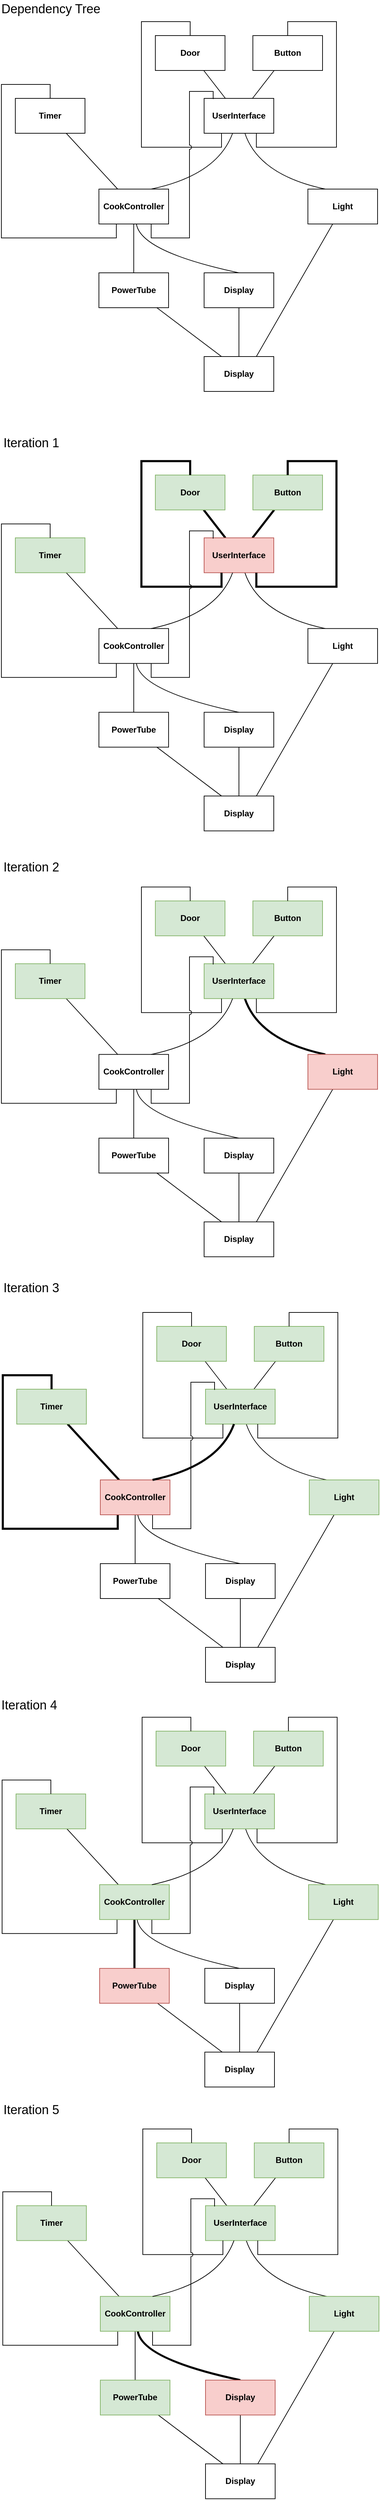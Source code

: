 <mxfile version="10.6.7" type="device"><diagram id="PBjKqC4ejyxri0Uf6sBy" name="Page-1"><mxGraphModel dx="1010" dy="582" grid="1" gridSize="10" guides="1" tooltips="1" connect="1" arrows="1" fold="1" page="1" pageScale="1" pageWidth="827" pageHeight="1169" math="0" shadow="0"><root><mxCell id="0"/><mxCell id="1" parent="0"/><mxCell id="kdcUVnOz6ysskql84s2p-4" style="rounded=0;orthogonalLoop=1;jettySize=auto;html=1;endArrow=none;endFill=0;" edge="1" parent="1" source="kdcUVnOz6ysskql84s2p-1" target="kdcUVnOz6ysskql84s2p-3"><mxGeometry relative="1" as="geometry"/></mxCell><mxCell id="kdcUVnOz6ysskql84s2p-1" value="Door" style="rounded=0;whiteSpace=wrap;html=1;fontStyle=1" vertex="1" parent="1"><mxGeometry x="301" y="80" width="100" height="50" as="geometry"/></mxCell><mxCell id="kdcUVnOz6ysskql84s2p-5" style="rounded=0;orthogonalLoop=1;jettySize=auto;html=1;endArrow=none;endFill=0;" edge="1" parent="1" source="kdcUVnOz6ysskql84s2p-2" target="kdcUVnOz6ysskql84s2p-3"><mxGeometry relative="1" as="geometry"/></mxCell><mxCell id="kdcUVnOz6ysskql84s2p-2" value="&lt;b&gt;Button&lt;/b&gt;" style="rounded=0;whiteSpace=wrap;html=1;" vertex="1" parent="1"><mxGeometry x="441" y="80" width="100" height="50" as="geometry"/></mxCell><mxCell id="kdcUVnOz6ysskql84s2p-17" style="edgeStyle=none;orthogonalLoop=1;jettySize=auto;html=1;endArrow=none;endFill=0;strokeColor=none;curved=1;" edge="1" parent="1" source="kdcUVnOz6ysskql84s2p-3" target="kdcUVnOz6ysskql84s2p-11"><mxGeometry relative="1" as="geometry"><Array as="points"><mxPoint x="444" y="280"/></Array></mxGeometry></mxCell><mxCell id="kdcUVnOz6ysskql84s2p-18" style="edgeStyle=none;curved=1;orthogonalLoop=1;jettySize=auto;html=1;entryX=0.25;entryY=0;entryDx=0;entryDy=0;endArrow=none;endFill=0;" edge="1" parent="1" source="kdcUVnOz6ysskql84s2p-3" target="kdcUVnOz6ysskql84s2p-11"><mxGeometry relative="1" as="geometry"><Array as="points"><mxPoint x="450" y="280"/></Array></mxGeometry></mxCell><mxCell id="kdcUVnOz6ysskql84s2p-3" value="UserInterface" style="rounded=0;whiteSpace=wrap;html=1;fontStyle=1" vertex="1" parent="1"><mxGeometry x="371" y="170" width="100" height="50" as="geometry"/></mxCell><mxCell id="kdcUVnOz6ysskql84s2p-7" value="" style="endArrow=none;html=1;entryX=0.25;entryY=1;entryDx=0;entryDy=0;rounded=0;exitX=0.5;exitY=0;exitDx=0;exitDy=0;" edge="1" parent="1" source="kdcUVnOz6ysskql84s2p-1" target="kdcUVnOz6ysskql84s2p-3"><mxGeometry width="50" height="50" relative="1" as="geometry"><mxPoint x="251" y="160" as="sourcePoint"/><mxPoint x="361" y="230" as="targetPoint"/><Array as="points"><mxPoint x="351" y="60"/><mxPoint x="281" y="60"/><mxPoint x="281" y="240"/><mxPoint x="396" y="240"/></Array></mxGeometry></mxCell><mxCell id="kdcUVnOz6ysskql84s2p-8" value="" style="endArrow=none;html=1;entryX=0.5;entryY=0;entryDx=0;entryDy=0;rounded=0;exitX=0.75;exitY=1;exitDx=0;exitDy=0;" edge="1" parent="1" source="kdcUVnOz6ysskql84s2p-3" target="kdcUVnOz6ysskql84s2p-2"><mxGeometry width="50" height="50" relative="1" as="geometry"><mxPoint x="437" y="225" as="sourcePoint"/><mxPoint x="392" y="85" as="targetPoint"/><Array as="points"><mxPoint x="446" y="240"/><mxPoint x="561" y="240"/><mxPoint x="561" y="60"/><mxPoint x="491" y="60"/></Array></mxGeometry></mxCell><mxCell id="kdcUVnOz6ysskql84s2p-12" style="edgeStyle=none;rounded=0;orthogonalLoop=1;jettySize=auto;html=1;endArrow=none;endFill=0;" edge="1" parent="1" source="kdcUVnOz6ysskql84s2p-9" target="kdcUVnOz6ysskql84s2p-10"><mxGeometry relative="1" as="geometry"/></mxCell><mxCell id="kdcUVnOz6ysskql84s2p-9" value="Timer" style="rounded=0;whiteSpace=wrap;html=1;fontStyle=1" vertex="1" parent="1"><mxGeometry x="100" y="170" width="100" height="50" as="geometry"/></mxCell><mxCell id="kdcUVnOz6ysskql84s2p-14" style="edgeStyle=none;rounded=0;orthogonalLoop=1;jettySize=auto;html=1;endArrow=none;endFill=0;exitX=0.75;exitY=1;exitDx=0;exitDy=0;jumpStyle=arc;" edge="1" parent="1" source="kdcUVnOz6ysskql84s2p-10"><mxGeometry relative="1" as="geometry"><mxPoint x="384" y="171" as="targetPoint"/><mxPoint x="320" y="370" as="sourcePoint"/><Array as="points"><mxPoint x="295" y="370"/><mxPoint x="350" y="370"/><mxPoint x="350" y="160"/><mxPoint x="384" y="160"/></Array></mxGeometry></mxCell><mxCell id="kdcUVnOz6ysskql84s2p-16" style="edgeStyle=none;rounded=0;orthogonalLoop=1;jettySize=auto;html=1;entryX=0.5;entryY=0;entryDx=0;entryDy=0;endArrow=none;endFill=0;exitX=0.25;exitY=1;exitDx=0;exitDy=0;" edge="1" parent="1" source="kdcUVnOz6ysskql84s2p-10" target="kdcUVnOz6ysskql84s2p-9"><mxGeometry relative="1" as="geometry"><Array as="points"><mxPoint x="245" y="370"/><mxPoint x="80" y="370"/><mxPoint x="80" y="150"/><mxPoint x="150" y="150"/></Array></mxGeometry></mxCell><mxCell id="kdcUVnOz6ysskql84s2p-21" style="edgeStyle=none;curved=1;orthogonalLoop=1;jettySize=auto;html=1;entryX=0.5;entryY=0;entryDx=0;entryDy=0;endArrow=none;endFill=0;" edge="1" parent="1" source="kdcUVnOz6ysskql84s2p-10" target="kdcUVnOz6ysskql84s2p-19"><mxGeometry relative="1" as="geometry"/></mxCell><mxCell id="kdcUVnOz6ysskql84s2p-22" style="edgeStyle=none;curved=1;orthogonalLoop=1;jettySize=auto;html=1;entryX=0.5;entryY=0;entryDx=0;entryDy=0;endArrow=none;endFill=0;" edge="1" parent="1" source="kdcUVnOz6ysskql84s2p-10" target="kdcUVnOz6ysskql84s2p-20"><mxGeometry relative="1" as="geometry"><Array as="points"><mxPoint x="280" y="390"/></Array></mxGeometry></mxCell><mxCell id="kdcUVnOz6ysskql84s2p-10" value="CookController" style="rounded=0;whiteSpace=wrap;html=1;fontStyle=1" vertex="1" parent="1"><mxGeometry x="220" y="300" width="100" height="50" as="geometry"/></mxCell><mxCell id="kdcUVnOz6ysskql84s2p-26" style="edgeStyle=none;curved=1;orthogonalLoop=1;jettySize=auto;html=1;entryX=0.75;entryY=0;entryDx=0;entryDy=0;endArrow=none;endFill=0;" edge="1" parent="1" source="kdcUVnOz6ysskql84s2p-11" target="kdcUVnOz6ysskql84s2p-23"><mxGeometry relative="1" as="geometry"/></mxCell><mxCell id="kdcUVnOz6ysskql84s2p-11" value="Light" style="rounded=0;whiteSpace=wrap;html=1;fontStyle=1" vertex="1" parent="1"><mxGeometry x="520" y="300" width="100" height="50" as="geometry"/></mxCell><mxCell id="kdcUVnOz6ysskql84s2p-24" style="edgeStyle=none;curved=1;orthogonalLoop=1;jettySize=auto;html=1;entryX=0.25;entryY=0;entryDx=0;entryDy=0;endArrow=none;endFill=0;" edge="1" parent="1" source="kdcUVnOz6ysskql84s2p-19" target="kdcUVnOz6ysskql84s2p-23"><mxGeometry relative="1" as="geometry"/></mxCell><mxCell id="kdcUVnOz6ysskql84s2p-19" value="PowerTube" style="rounded=0;whiteSpace=wrap;html=1;fontStyle=1" vertex="1" parent="1"><mxGeometry x="220" y="420" width="100" height="50" as="geometry"/></mxCell><mxCell id="kdcUVnOz6ysskql84s2p-25" style="edgeStyle=none;curved=1;orthogonalLoop=1;jettySize=auto;html=1;endArrow=none;endFill=0;" edge="1" parent="1" source="kdcUVnOz6ysskql84s2p-20" target="kdcUVnOz6ysskql84s2p-23"><mxGeometry relative="1" as="geometry"/></mxCell><mxCell id="kdcUVnOz6ysskql84s2p-20" value="Display" style="rounded=0;whiteSpace=wrap;html=1;fontStyle=1" vertex="1" parent="1"><mxGeometry x="371" y="420" width="100" height="50" as="geometry"/></mxCell><mxCell id="kdcUVnOz6ysskql84s2p-23" value="Display" style="rounded=0;whiteSpace=wrap;html=1;fontStyle=1" vertex="1" parent="1"><mxGeometry x="371" y="540" width="100" height="50" as="geometry"/></mxCell><mxCell id="kdcUVnOz6ysskql84s2p-13" style="orthogonalLoop=1;jettySize=auto;html=1;endArrow=none;endFill=0;entryX=0.75;entryY=0;entryDx=0;entryDy=0;jumpStyle=arc;curved=1;jumpStyle=arc;" edge="1" parent="1" source="kdcUVnOz6ysskql84s2p-3" target="kdcUVnOz6ysskql84s2p-10"><mxGeometry relative="1" as="geometry"><Array as="points"><mxPoint x="390" y="280"/></Array></mxGeometry></mxCell><mxCell id="kdcUVnOz6ysskql84s2p-28" style="rounded=0;orthogonalLoop=1;jettySize=auto;html=1;endArrow=none;endFill=0;strokeWidth=3;" edge="1" parent="1" source="kdcUVnOz6ysskql84s2p-29" target="kdcUVnOz6ysskql84s2p-34"><mxGeometry relative="1" as="geometry"/></mxCell><mxCell id="kdcUVnOz6ysskql84s2p-29" value="Door" style="rounded=0;whiteSpace=wrap;html=1;fontStyle=1;fillColor=#d5e8d4;strokeColor=#82b366;" vertex="1" parent="1"><mxGeometry x="301" y="709.824" width="100" height="50" as="geometry"/></mxCell><mxCell id="kdcUVnOz6ysskql84s2p-30" style="rounded=0;orthogonalLoop=1;jettySize=auto;html=1;endArrow=none;endFill=0;strokeWidth=3;" edge="1" parent="1" source="kdcUVnOz6ysskql84s2p-31" target="kdcUVnOz6ysskql84s2p-34"><mxGeometry relative="1" as="geometry"/></mxCell><mxCell id="kdcUVnOz6ysskql84s2p-31" value="&lt;b&gt;Button&lt;/b&gt;" style="rounded=0;whiteSpace=wrap;html=1;fillColor=#d5e8d4;strokeColor=#82b366;" vertex="1" parent="1"><mxGeometry x="441" y="709.824" width="100" height="50" as="geometry"/></mxCell><mxCell id="kdcUVnOz6ysskql84s2p-32" style="edgeStyle=none;orthogonalLoop=1;jettySize=auto;html=1;endArrow=none;endFill=0;strokeColor=none;curved=1;" edge="1" parent="1" source="kdcUVnOz6ysskql84s2p-34" target="kdcUVnOz6ysskql84s2p-45"><mxGeometry relative="1" as="geometry"><Array as="points"><mxPoint x="444" y="909.824"/></Array></mxGeometry></mxCell><mxCell id="kdcUVnOz6ysskql84s2p-33" style="edgeStyle=none;curved=1;orthogonalLoop=1;jettySize=auto;html=1;entryX=0.25;entryY=0;entryDx=0;entryDy=0;endArrow=none;endFill=0;" edge="1" parent="1" source="kdcUVnOz6ysskql84s2p-34" target="kdcUVnOz6ysskql84s2p-45"><mxGeometry relative="1" as="geometry"><Array as="points"><mxPoint x="450" y="909.824"/></Array></mxGeometry></mxCell><mxCell id="kdcUVnOz6ysskql84s2p-34" value="UserInterface" style="rounded=0;whiteSpace=wrap;html=1;fontStyle=1;fillColor=#f8cecc;strokeColor=#b85450;" vertex="1" parent="1"><mxGeometry x="371" y="799.824" width="100" height="50" as="geometry"/></mxCell><mxCell id="kdcUVnOz6ysskql84s2p-35" value="" style="endArrow=none;html=1;entryX=0.25;entryY=1;entryDx=0;entryDy=0;rounded=0;exitX=0.5;exitY=0;exitDx=0;exitDy=0;strokeWidth=3;" edge="1" parent="1" source="kdcUVnOz6ysskql84s2p-29" target="kdcUVnOz6ysskql84s2p-34"><mxGeometry width="50" height="50" relative="1" as="geometry"><mxPoint x="251" y="789.824" as="sourcePoint"/><mxPoint x="361" y="859.824" as="targetPoint"/><Array as="points"><mxPoint x="351" y="689.824"/><mxPoint x="281" y="689.824"/><mxPoint x="281" y="869.824"/><mxPoint x="396" y="869.824"/></Array></mxGeometry></mxCell><mxCell id="kdcUVnOz6ysskql84s2p-36" value="" style="endArrow=none;html=1;entryX=0.5;entryY=0;entryDx=0;entryDy=0;rounded=0;exitX=0.75;exitY=1;exitDx=0;exitDy=0;strokeWidth=3;" edge="1" parent="1" source="kdcUVnOz6ysskql84s2p-34" target="kdcUVnOz6ysskql84s2p-31"><mxGeometry width="50" height="50" relative="1" as="geometry"><mxPoint x="437" y="854.824" as="sourcePoint"/><mxPoint x="392" y="714.824" as="targetPoint"/><Array as="points"><mxPoint x="446" y="869.824"/><mxPoint x="561" y="869.824"/><mxPoint x="561" y="689.824"/><mxPoint x="491" y="689.824"/></Array></mxGeometry></mxCell><mxCell id="kdcUVnOz6ysskql84s2p-37" style="edgeStyle=none;rounded=0;orthogonalLoop=1;jettySize=auto;html=1;endArrow=none;endFill=0;strokeWidth=1;" edge="1" parent="1" source="kdcUVnOz6ysskql84s2p-38" target="kdcUVnOz6ysskql84s2p-43"><mxGeometry relative="1" as="geometry"/></mxCell><mxCell id="kdcUVnOz6ysskql84s2p-38" value="Timer" style="rounded=0;whiteSpace=wrap;html=1;fontStyle=1;fillColor=#d5e8d4;strokeColor=#82b366;" vertex="1" parent="1"><mxGeometry x="100" y="799.824" width="100" height="50" as="geometry"/></mxCell><mxCell id="kdcUVnOz6ysskql84s2p-39" style="edgeStyle=none;rounded=0;orthogonalLoop=1;jettySize=auto;html=1;endArrow=none;endFill=0;exitX=0.75;exitY=1;exitDx=0;exitDy=0;jumpStyle=arc;" edge="1" parent="1" source="kdcUVnOz6ysskql84s2p-43"><mxGeometry relative="1" as="geometry"><mxPoint x="384" y="800.824" as="targetPoint"/><mxPoint x="320" y="999.824" as="sourcePoint"/><Array as="points"><mxPoint x="295" y="999.824"/><mxPoint x="350" y="999.824"/><mxPoint x="350" y="789.824"/><mxPoint x="384" y="789.824"/></Array></mxGeometry></mxCell><mxCell id="kdcUVnOz6ysskql84s2p-40" style="edgeStyle=none;rounded=0;orthogonalLoop=1;jettySize=auto;html=1;entryX=0.5;entryY=0;entryDx=0;entryDy=0;endArrow=none;endFill=0;exitX=0.25;exitY=1;exitDx=0;exitDy=0;strokeWidth=1;" edge="1" parent="1" source="kdcUVnOz6ysskql84s2p-43" target="kdcUVnOz6ysskql84s2p-38"><mxGeometry relative="1" as="geometry"><Array as="points"><mxPoint x="245" y="999.824"/><mxPoint x="80" y="999.824"/><mxPoint x="80" y="779.824"/><mxPoint x="150" y="779.824"/></Array></mxGeometry></mxCell><mxCell id="kdcUVnOz6ysskql84s2p-41" style="edgeStyle=none;curved=1;orthogonalLoop=1;jettySize=auto;html=1;entryX=0.5;entryY=0;entryDx=0;entryDy=0;endArrow=none;endFill=0;" edge="1" parent="1" source="kdcUVnOz6ysskql84s2p-43" target="kdcUVnOz6ysskql84s2p-47"><mxGeometry relative="1" as="geometry"/></mxCell><mxCell id="kdcUVnOz6ysskql84s2p-42" style="edgeStyle=none;curved=1;orthogonalLoop=1;jettySize=auto;html=1;entryX=0.5;entryY=0;entryDx=0;entryDy=0;endArrow=none;endFill=0;" edge="1" parent="1" source="kdcUVnOz6ysskql84s2p-43" target="kdcUVnOz6ysskql84s2p-49"><mxGeometry relative="1" as="geometry"><Array as="points"><mxPoint x="280" y="1019.824"/></Array></mxGeometry></mxCell><mxCell id="kdcUVnOz6ysskql84s2p-43" value="CookController" style="rounded=0;whiteSpace=wrap;html=1;fontStyle=1" vertex="1" parent="1"><mxGeometry x="220" y="929.824" width="100" height="50" as="geometry"/></mxCell><mxCell id="kdcUVnOz6ysskql84s2p-44" style="edgeStyle=none;curved=1;orthogonalLoop=1;jettySize=auto;html=1;entryX=0.75;entryY=0;entryDx=0;entryDy=0;endArrow=none;endFill=0;" edge="1" parent="1" source="kdcUVnOz6ysskql84s2p-45" target="kdcUVnOz6ysskql84s2p-50"><mxGeometry relative="1" as="geometry"/></mxCell><mxCell id="kdcUVnOz6ysskql84s2p-45" value="Light" style="rounded=0;whiteSpace=wrap;html=1;fontStyle=1" vertex="1" parent="1"><mxGeometry x="520" y="929.824" width="100" height="50" as="geometry"/></mxCell><mxCell id="kdcUVnOz6ysskql84s2p-46" style="edgeStyle=none;curved=1;orthogonalLoop=1;jettySize=auto;html=1;entryX=0.25;entryY=0;entryDx=0;entryDy=0;endArrow=none;endFill=0;" edge="1" parent="1" source="kdcUVnOz6ysskql84s2p-47" target="kdcUVnOz6ysskql84s2p-50"><mxGeometry relative="1" as="geometry"/></mxCell><mxCell id="kdcUVnOz6ysskql84s2p-47" value="PowerTube" style="rounded=0;whiteSpace=wrap;html=1;fontStyle=1" vertex="1" parent="1"><mxGeometry x="220" y="1049.824" width="100" height="50" as="geometry"/></mxCell><mxCell id="kdcUVnOz6ysskql84s2p-48" style="edgeStyle=none;curved=1;orthogonalLoop=1;jettySize=auto;html=1;endArrow=none;endFill=0;" edge="1" parent="1" source="kdcUVnOz6ysskql84s2p-49" target="kdcUVnOz6ysskql84s2p-50"><mxGeometry relative="1" as="geometry"/></mxCell><mxCell id="kdcUVnOz6ysskql84s2p-49" value="Display" style="rounded=0;whiteSpace=wrap;html=1;fontStyle=1" vertex="1" parent="1"><mxGeometry x="371" y="1049.824" width="100" height="50" as="geometry"/></mxCell><mxCell id="kdcUVnOz6ysskql84s2p-50" value="Display" style="rounded=0;whiteSpace=wrap;html=1;fontStyle=1" vertex="1" parent="1"><mxGeometry x="371" y="1169.824" width="100" height="50" as="geometry"/></mxCell><mxCell id="kdcUVnOz6ysskql84s2p-51" style="orthogonalLoop=1;jettySize=auto;html=1;endArrow=none;endFill=0;entryX=0.75;entryY=0;entryDx=0;entryDy=0;jumpStyle=arc;curved=1;jumpStyle=arc;" edge="1" parent="1" source="kdcUVnOz6ysskql84s2p-34" target="kdcUVnOz6ysskql84s2p-43"><mxGeometry relative="1" as="geometry"><Array as="points"><mxPoint x="390" y="909.824"/></Array></mxGeometry></mxCell><mxCell id="kdcUVnOz6ysskql84s2p-52" style="rounded=0;orthogonalLoop=1;jettySize=auto;html=1;endArrow=none;endFill=0;" edge="1" parent="1" source="kdcUVnOz6ysskql84s2p-53" target="kdcUVnOz6ysskql84s2p-58"><mxGeometry relative="1" as="geometry"/></mxCell><mxCell id="kdcUVnOz6ysskql84s2p-53" value="Door" style="rounded=0;whiteSpace=wrap;html=1;fontStyle=1;fillColor=#d5e8d4;strokeColor=#82b366;" vertex="1" parent="1"><mxGeometry x="301" y="1320.2" width="100" height="50" as="geometry"/></mxCell><mxCell id="kdcUVnOz6ysskql84s2p-54" style="rounded=0;orthogonalLoop=1;jettySize=auto;html=1;endArrow=none;endFill=0;" edge="1" parent="1" source="kdcUVnOz6ysskql84s2p-55" target="kdcUVnOz6ysskql84s2p-58"><mxGeometry relative="1" as="geometry"/></mxCell><mxCell id="kdcUVnOz6ysskql84s2p-55" value="&lt;b&gt;Button&lt;/b&gt;" style="rounded=0;whiteSpace=wrap;html=1;fillColor=#d5e8d4;strokeColor=#82b366;" vertex="1" parent="1"><mxGeometry x="441" y="1320.2" width="100" height="50" as="geometry"/></mxCell><mxCell id="kdcUVnOz6ysskql84s2p-56" style="edgeStyle=none;orthogonalLoop=1;jettySize=auto;html=1;endArrow=none;endFill=0;strokeColor=none;curved=1;" edge="1" parent="1" source="kdcUVnOz6ysskql84s2p-58" target="kdcUVnOz6ysskql84s2p-69"><mxGeometry relative="1" as="geometry"><Array as="points"><mxPoint x="444" y="1520.2"/></Array></mxGeometry></mxCell><mxCell id="kdcUVnOz6ysskql84s2p-57" style="edgeStyle=none;curved=1;orthogonalLoop=1;jettySize=auto;html=1;entryX=0.25;entryY=0;entryDx=0;entryDy=0;endArrow=none;endFill=0;strokeWidth=3;" edge="1" parent="1" source="kdcUVnOz6ysskql84s2p-58" target="kdcUVnOz6ysskql84s2p-69"><mxGeometry relative="1" as="geometry"><Array as="points"><mxPoint x="450" y="1520.2"/></Array></mxGeometry></mxCell><mxCell id="kdcUVnOz6ysskql84s2p-58" value="UserInterface" style="rounded=0;whiteSpace=wrap;html=1;fontStyle=1;fillColor=#d5e8d4;strokeColor=#82b366;" vertex="1" parent="1"><mxGeometry x="371" y="1410.2" width="100" height="50" as="geometry"/></mxCell><mxCell id="kdcUVnOz6ysskql84s2p-59" value="" style="endArrow=none;html=1;entryX=0.25;entryY=1;entryDx=0;entryDy=0;rounded=0;exitX=0.5;exitY=0;exitDx=0;exitDy=0;" edge="1" parent="1" source="kdcUVnOz6ysskql84s2p-53" target="kdcUVnOz6ysskql84s2p-58"><mxGeometry width="50" height="50" relative="1" as="geometry"><mxPoint x="251" y="1400.2" as="sourcePoint"/><mxPoint x="361" y="1470.2" as="targetPoint"/><Array as="points"><mxPoint x="351" y="1300.2"/><mxPoint x="281" y="1300.2"/><mxPoint x="281" y="1480.2"/><mxPoint x="396" y="1480.2"/></Array></mxGeometry></mxCell><mxCell id="kdcUVnOz6ysskql84s2p-60" value="" style="endArrow=none;html=1;entryX=0.5;entryY=0;entryDx=0;entryDy=0;rounded=0;exitX=0.75;exitY=1;exitDx=0;exitDy=0;" edge="1" parent="1" source="kdcUVnOz6ysskql84s2p-58" target="kdcUVnOz6ysskql84s2p-55"><mxGeometry width="50" height="50" relative="1" as="geometry"><mxPoint x="437" y="1465.2" as="sourcePoint"/><mxPoint x="392" y="1325.2" as="targetPoint"/><Array as="points"><mxPoint x="446" y="1480.2"/><mxPoint x="561" y="1480.2"/><mxPoint x="561" y="1300.2"/><mxPoint x="491" y="1300.2"/></Array></mxGeometry></mxCell><mxCell id="kdcUVnOz6ysskql84s2p-61" style="edgeStyle=none;rounded=0;orthogonalLoop=1;jettySize=auto;html=1;endArrow=none;endFill=0;" edge="1" parent="1" source="kdcUVnOz6ysskql84s2p-62" target="kdcUVnOz6ysskql84s2p-67"><mxGeometry relative="1" as="geometry"/></mxCell><mxCell id="kdcUVnOz6ysskql84s2p-62" value="Timer" style="rounded=0;whiteSpace=wrap;html=1;fontStyle=1;fillColor=#d5e8d4;strokeColor=#82b366;" vertex="1" parent="1"><mxGeometry x="100" y="1410.2" width="100" height="50" as="geometry"/></mxCell><mxCell id="kdcUVnOz6ysskql84s2p-63" style="edgeStyle=none;rounded=0;orthogonalLoop=1;jettySize=auto;html=1;endArrow=none;endFill=0;exitX=0.75;exitY=1;exitDx=0;exitDy=0;jumpStyle=arc;" edge="1" parent="1" source="kdcUVnOz6ysskql84s2p-67"><mxGeometry relative="1" as="geometry"><mxPoint x="384" y="1411.2" as="targetPoint"/><mxPoint x="320" y="1610.2" as="sourcePoint"/><Array as="points"><mxPoint x="295" y="1610.2"/><mxPoint x="350" y="1610.2"/><mxPoint x="350" y="1400.2"/><mxPoint x="384" y="1400.2"/></Array></mxGeometry></mxCell><mxCell id="kdcUVnOz6ysskql84s2p-64" style="edgeStyle=none;rounded=0;orthogonalLoop=1;jettySize=auto;html=1;entryX=0.5;entryY=0;entryDx=0;entryDy=0;endArrow=none;endFill=0;exitX=0.25;exitY=1;exitDx=0;exitDy=0;" edge="1" parent="1" source="kdcUVnOz6ysskql84s2p-67" target="kdcUVnOz6ysskql84s2p-62"><mxGeometry relative="1" as="geometry"><Array as="points"><mxPoint x="245" y="1610.2"/><mxPoint x="80" y="1610.2"/><mxPoint x="80" y="1390.2"/><mxPoint x="150" y="1390.2"/></Array></mxGeometry></mxCell><mxCell id="kdcUVnOz6ysskql84s2p-65" style="edgeStyle=none;curved=1;orthogonalLoop=1;jettySize=auto;html=1;entryX=0.5;entryY=0;entryDx=0;entryDy=0;endArrow=none;endFill=0;" edge="1" parent="1" source="kdcUVnOz6ysskql84s2p-67" target="kdcUVnOz6ysskql84s2p-71"><mxGeometry relative="1" as="geometry"/></mxCell><mxCell id="kdcUVnOz6ysskql84s2p-66" style="edgeStyle=none;curved=1;orthogonalLoop=1;jettySize=auto;html=1;entryX=0.5;entryY=0;entryDx=0;entryDy=0;endArrow=none;endFill=0;" edge="1" parent="1" source="kdcUVnOz6ysskql84s2p-67" target="kdcUVnOz6ysskql84s2p-73"><mxGeometry relative="1" as="geometry"><Array as="points"><mxPoint x="280" y="1630.2"/></Array></mxGeometry></mxCell><mxCell id="kdcUVnOz6ysskql84s2p-67" value="CookController" style="rounded=0;whiteSpace=wrap;html=1;fontStyle=1;" vertex="1" parent="1"><mxGeometry x="220" y="1540.2" width="100" height="50" as="geometry"/></mxCell><mxCell id="kdcUVnOz6ysskql84s2p-68" style="edgeStyle=none;curved=1;orthogonalLoop=1;jettySize=auto;html=1;entryX=0.75;entryY=0;entryDx=0;entryDy=0;endArrow=none;endFill=0;" edge="1" parent="1" source="kdcUVnOz6ysskql84s2p-69" target="kdcUVnOz6ysskql84s2p-74"><mxGeometry relative="1" as="geometry"/></mxCell><mxCell id="kdcUVnOz6ysskql84s2p-69" value="Light" style="rounded=0;whiteSpace=wrap;html=1;fontStyle=1;fillColor=#f8cecc;strokeColor=#b85450;" vertex="1" parent="1"><mxGeometry x="520" y="1540.2" width="100" height="50" as="geometry"/></mxCell><mxCell id="kdcUVnOz6ysskql84s2p-70" style="edgeStyle=none;curved=1;orthogonalLoop=1;jettySize=auto;html=1;entryX=0.25;entryY=0;entryDx=0;entryDy=0;endArrow=none;endFill=0;" edge="1" parent="1" source="kdcUVnOz6ysskql84s2p-71" target="kdcUVnOz6ysskql84s2p-74"><mxGeometry relative="1" as="geometry"/></mxCell><mxCell id="kdcUVnOz6ysskql84s2p-71" value="PowerTube" style="rounded=0;whiteSpace=wrap;html=1;fontStyle=1" vertex="1" parent="1"><mxGeometry x="220" y="1660.2" width="100" height="50" as="geometry"/></mxCell><mxCell id="kdcUVnOz6ysskql84s2p-72" style="edgeStyle=none;curved=1;orthogonalLoop=1;jettySize=auto;html=1;endArrow=none;endFill=0;" edge="1" parent="1" source="kdcUVnOz6ysskql84s2p-73" target="kdcUVnOz6ysskql84s2p-74"><mxGeometry relative="1" as="geometry"/></mxCell><mxCell id="kdcUVnOz6ysskql84s2p-73" value="Display" style="rounded=0;whiteSpace=wrap;html=1;fontStyle=1" vertex="1" parent="1"><mxGeometry x="371" y="1660.2" width="100" height="50" as="geometry"/></mxCell><mxCell id="kdcUVnOz6ysskql84s2p-74" value="Display" style="rounded=0;whiteSpace=wrap;html=1;fontStyle=1" vertex="1" parent="1"><mxGeometry x="371" y="1780.2" width="100" height="50" as="geometry"/></mxCell><mxCell id="kdcUVnOz6ysskql84s2p-75" style="orthogonalLoop=1;jettySize=auto;html=1;endArrow=none;endFill=0;entryX=0.75;entryY=0;entryDx=0;entryDy=0;jumpStyle=arc;curved=1;jumpStyle=arc;" edge="1" parent="1" source="kdcUVnOz6ysskql84s2p-58" target="kdcUVnOz6ysskql84s2p-67"><mxGeometry relative="1" as="geometry"><Array as="points"><mxPoint x="390" y="1520.2"/></Array></mxGeometry></mxCell><mxCell id="kdcUVnOz6ysskql84s2p-76" style="rounded=0;orthogonalLoop=1;jettySize=auto;html=1;endArrow=none;endFill=0;" edge="1" parent="1" source="kdcUVnOz6ysskql84s2p-77" target="kdcUVnOz6ysskql84s2p-82"><mxGeometry relative="1" as="geometry"/></mxCell><mxCell id="kdcUVnOz6ysskql84s2p-77" value="Door" style="rounded=0;whiteSpace=wrap;html=1;fontStyle=1;fillColor=#d5e8d4;strokeColor=#82b366;" vertex="1" parent="1"><mxGeometry x="303" y="1930" width="100" height="50" as="geometry"/></mxCell><mxCell id="kdcUVnOz6ysskql84s2p-78" style="rounded=0;orthogonalLoop=1;jettySize=auto;html=1;endArrow=none;endFill=0;" edge="1" parent="1" source="kdcUVnOz6ysskql84s2p-79" target="kdcUVnOz6ysskql84s2p-82"><mxGeometry relative="1" as="geometry"/></mxCell><mxCell id="kdcUVnOz6ysskql84s2p-79" value="&lt;b&gt;Button&lt;/b&gt;" style="rounded=0;whiteSpace=wrap;html=1;fillColor=#d5e8d4;strokeColor=#82b366;" vertex="1" parent="1"><mxGeometry x="443" y="1930" width="100" height="50" as="geometry"/></mxCell><mxCell id="kdcUVnOz6ysskql84s2p-80" style="edgeStyle=none;orthogonalLoop=1;jettySize=auto;html=1;endArrow=none;endFill=0;strokeColor=none;curved=1;" edge="1" parent="1" source="kdcUVnOz6ysskql84s2p-82" target="kdcUVnOz6ysskql84s2p-93"><mxGeometry relative="1" as="geometry"><Array as="points"><mxPoint x="446" y="2130"/></Array></mxGeometry></mxCell><mxCell id="kdcUVnOz6ysskql84s2p-81" style="edgeStyle=none;curved=1;orthogonalLoop=1;jettySize=auto;html=1;entryX=0.25;entryY=0;entryDx=0;entryDy=0;endArrow=none;endFill=0;strokeWidth=1;" edge="1" parent="1" source="kdcUVnOz6ysskql84s2p-82" target="kdcUVnOz6ysskql84s2p-93"><mxGeometry relative="1" as="geometry"><Array as="points"><mxPoint x="452" y="2130"/></Array></mxGeometry></mxCell><mxCell id="kdcUVnOz6ysskql84s2p-82" value="UserInterface" style="rounded=0;whiteSpace=wrap;html=1;fontStyle=1;fillColor=#d5e8d4;strokeColor=#82b366;" vertex="1" parent="1"><mxGeometry x="373" y="2020" width="100" height="50" as="geometry"/></mxCell><mxCell id="kdcUVnOz6ysskql84s2p-83" value="" style="endArrow=none;html=1;entryX=0.25;entryY=1;entryDx=0;entryDy=0;rounded=0;exitX=0.5;exitY=0;exitDx=0;exitDy=0;" edge="1" parent="1" source="kdcUVnOz6ysskql84s2p-77" target="kdcUVnOz6ysskql84s2p-82"><mxGeometry width="50" height="50" relative="1" as="geometry"><mxPoint x="253" y="2010" as="sourcePoint"/><mxPoint x="363" y="2080" as="targetPoint"/><Array as="points"><mxPoint x="353" y="1910"/><mxPoint x="283" y="1910"/><mxPoint x="283" y="2090"/><mxPoint x="398" y="2090"/></Array></mxGeometry></mxCell><mxCell id="kdcUVnOz6ysskql84s2p-84" value="" style="endArrow=none;html=1;entryX=0.5;entryY=0;entryDx=0;entryDy=0;rounded=0;exitX=0.75;exitY=1;exitDx=0;exitDy=0;" edge="1" parent="1" source="kdcUVnOz6ysskql84s2p-82" target="kdcUVnOz6ysskql84s2p-79"><mxGeometry width="50" height="50" relative="1" as="geometry"><mxPoint x="439" y="2075" as="sourcePoint"/><mxPoint x="394" y="1935" as="targetPoint"/><Array as="points"><mxPoint x="448" y="2090"/><mxPoint x="563" y="2090"/><mxPoint x="563" y="1910"/><mxPoint x="493" y="1910"/></Array></mxGeometry></mxCell><mxCell id="kdcUVnOz6ysskql84s2p-85" style="edgeStyle=none;rounded=0;orthogonalLoop=1;jettySize=auto;html=1;endArrow=none;endFill=0;strokeWidth=3;" edge="1" parent="1" source="kdcUVnOz6ysskql84s2p-86" target="kdcUVnOz6ysskql84s2p-91"><mxGeometry relative="1" as="geometry"/></mxCell><mxCell id="kdcUVnOz6ysskql84s2p-86" value="Timer" style="rounded=0;whiteSpace=wrap;html=1;fontStyle=1;fillColor=#d5e8d4;strokeColor=#82b366;" vertex="1" parent="1"><mxGeometry x="102" y="2020" width="100" height="50" as="geometry"/></mxCell><mxCell id="kdcUVnOz6ysskql84s2p-87" style="edgeStyle=none;rounded=0;orthogonalLoop=1;jettySize=auto;html=1;endArrow=none;endFill=0;exitX=0.75;exitY=1;exitDx=0;exitDy=0;jumpStyle=arc;" edge="1" parent="1" source="kdcUVnOz6ysskql84s2p-91"><mxGeometry relative="1" as="geometry"><mxPoint x="386" y="2021" as="targetPoint"/><mxPoint x="322" y="2220" as="sourcePoint"/><Array as="points"><mxPoint x="297" y="2220"/><mxPoint x="352" y="2220"/><mxPoint x="352" y="2010"/><mxPoint x="386" y="2010"/></Array></mxGeometry></mxCell><mxCell id="kdcUVnOz6ysskql84s2p-88" style="edgeStyle=none;rounded=0;orthogonalLoop=1;jettySize=auto;html=1;entryX=0.5;entryY=0;entryDx=0;entryDy=0;endArrow=none;endFill=0;exitX=0.25;exitY=1;exitDx=0;exitDy=0;strokeWidth=3;" edge="1" parent="1" source="kdcUVnOz6ysskql84s2p-91" target="kdcUVnOz6ysskql84s2p-86"><mxGeometry relative="1" as="geometry"><Array as="points"><mxPoint x="247" y="2220"/><mxPoint x="82" y="2220"/><mxPoint x="82" y="2000"/><mxPoint x="152" y="2000"/></Array></mxGeometry></mxCell><mxCell id="kdcUVnOz6ysskql84s2p-89" style="edgeStyle=none;curved=1;orthogonalLoop=1;jettySize=auto;html=1;entryX=0.5;entryY=0;entryDx=0;entryDy=0;endArrow=none;endFill=0;" edge="1" parent="1" source="kdcUVnOz6ysskql84s2p-91" target="kdcUVnOz6ysskql84s2p-95"><mxGeometry relative="1" as="geometry"/></mxCell><mxCell id="kdcUVnOz6ysskql84s2p-90" style="edgeStyle=none;curved=1;orthogonalLoop=1;jettySize=auto;html=1;entryX=0.5;entryY=0;entryDx=0;entryDy=0;endArrow=none;endFill=0;" edge="1" parent="1" source="kdcUVnOz6ysskql84s2p-91" target="kdcUVnOz6ysskql84s2p-97"><mxGeometry relative="1" as="geometry"><Array as="points"><mxPoint x="282" y="2240"/></Array></mxGeometry></mxCell><mxCell id="kdcUVnOz6ysskql84s2p-91" value="CookController" style="rounded=0;whiteSpace=wrap;html=1;fontStyle=1;fillColor=#f8cecc;strokeColor=#b85450;" vertex="1" parent="1"><mxGeometry x="222" y="2150" width="100" height="50" as="geometry"/></mxCell><mxCell id="kdcUVnOz6ysskql84s2p-92" style="edgeStyle=none;curved=1;orthogonalLoop=1;jettySize=auto;html=1;entryX=0.75;entryY=0;entryDx=0;entryDy=0;endArrow=none;endFill=0;" edge="1" parent="1" source="kdcUVnOz6ysskql84s2p-93" target="kdcUVnOz6ysskql84s2p-98"><mxGeometry relative="1" as="geometry"/></mxCell><mxCell id="kdcUVnOz6ysskql84s2p-93" value="Light" style="rounded=0;whiteSpace=wrap;html=1;fontStyle=1;fillColor=#d5e8d4;strokeColor=#82b366;" vertex="1" parent="1"><mxGeometry x="522" y="2150" width="100" height="50" as="geometry"/></mxCell><mxCell id="kdcUVnOz6ysskql84s2p-94" style="edgeStyle=none;curved=1;orthogonalLoop=1;jettySize=auto;html=1;entryX=0.25;entryY=0;entryDx=0;entryDy=0;endArrow=none;endFill=0;" edge="1" parent="1" source="kdcUVnOz6ysskql84s2p-95" target="kdcUVnOz6ysskql84s2p-98"><mxGeometry relative="1" as="geometry"/></mxCell><mxCell id="kdcUVnOz6ysskql84s2p-95" value="PowerTube" style="rounded=0;whiteSpace=wrap;html=1;fontStyle=1" vertex="1" parent="1"><mxGeometry x="222" y="2270" width="100" height="50" as="geometry"/></mxCell><mxCell id="kdcUVnOz6ysskql84s2p-96" style="edgeStyle=none;curved=1;orthogonalLoop=1;jettySize=auto;html=1;endArrow=none;endFill=0;" edge="1" parent="1" source="kdcUVnOz6ysskql84s2p-97" target="kdcUVnOz6ysskql84s2p-98"><mxGeometry relative="1" as="geometry"/></mxCell><mxCell id="kdcUVnOz6ysskql84s2p-97" value="Display" style="rounded=0;whiteSpace=wrap;html=1;fontStyle=1" vertex="1" parent="1"><mxGeometry x="373" y="2270" width="100" height="50" as="geometry"/></mxCell><mxCell id="kdcUVnOz6ysskql84s2p-98" value="Display" style="rounded=0;whiteSpace=wrap;html=1;fontStyle=1" vertex="1" parent="1"><mxGeometry x="373" y="2390" width="100" height="50" as="geometry"/></mxCell><mxCell id="kdcUVnOz6ysskql84s2p-99" style="orthogonalLoop=1;jettySize=auto;html=1;endArrow=none;endFill=0;entryX=0.75;entryY=0;entryDx=0;entryDy=0;jumpStyle=arc;curved=1;jumpStyle=arc;strokeWidth=3;" edge="1" parent="1" source="kdcUVnOz6ysskql84s2p-82" target="kdcUVnOz6ysskql84s2p-91"><mxGeometry relative="1" as="geometry"><Array as="points"><mxPoint x="392" y="2130"/></Array></mxGeometry></mxCell><mxCell id="kdcUVnOz6ysskql84s2p-101" style="rounded=0;orthogonalLoop=1;jettySize=auto;html=1;endArrow=none;endFill=0;" edge="1" parent="1" source="kdcUVnOz6ysskql84s2p-102" target="kdcUVnOz6ysskql84s2p-107"><mxGeometry relative="1" as="geometry"/></mxCell><mxCell id="kdcUVnOz6ysskql84s2p-102" value="Door" style="rounded=0;whiteSpace=wrap;html=1;fontStyle=1;fillColor=#d5e8d4;strokeColor=#82b366;" vertex="1" parent="1"><mxGeometry x="302" y="2510.1" width="100" height="50" as="geometry"/></mxCell><mxCell id="kdcUVnOz6ysskql84s2p-103" style="rounded=0;orthogonalLoop=1;jettySize=auto;html=1;endArrow=none;endFill=0;" edge="1" parent="1" source="kdcUVnOz6ysskql84s2p-104" target="kdcUVnOz6ysskql84s2p-107"><mxGeometry relative="1" as="geometry"/></mxCell><mxCell id="kdcUVnOz6ysskql84s2p-104" value="&lt;b&gt;Button&lt;/b&gt;" style="rounded=0;whiteSpace=wrap;html=1;fillColor=#d5e8d4;strokeColor=#82b366;" vertex="1" parent="1"><mxGeometry x="442" y="2510.1" width="100" height="50" as="geometry"/></mxCell><mxCell id="kdcUVnOz6ysskql84s2p-105" style="edgeStyle=none;orthogonalLoop=1;jettySize=auto;html=1;endArrow=none;endFill=0;strokeColor=none;curved=1;" edge="1" parent="1" source="kdcUVnOz6ysskql84s2p-107" target="kdcUVnOz6ysskql84s2p-118"><mxGeometry relative="1" as="geometry"><Array as="points"><mxPoint x="445" y="2710.1"/></Array></mxGeometry></mxCell><mxCell id="kdcUVnOz6ysskql84s2p-106" style="edgeStyle=none;curved=1;orthogonalLoop=1;jettySize=auto;html=1;entryX=0.25;entryY=0;entryDx=0;entryDy=0;endArrow=none;endFill=0;strokeWidth=1;" edge="1" parent="1" source="kdcUVnOz6ysskql84s2p-107" target="kdcUVnOz6ysskql84s2p-118"><mxGeometry relative="1" as="geometry"><Array as="points"><mxPoint x="451" y="2710.1"/></Array></mxGeometry></mxCell><mxCell id="kdcUVnOz6ysskql84s2p-107" value="UserInterface" style="rounded=0;whiteSpace=wrap;html=1;fontStyle=1;fillColor=#d5e8d4;strokeColor=#82b366;" vertex="1" parent="1"><mxGeometry x="372" y="2600.1" width="100" height="50" as="geometry"/></mxCell><mxCell id="kdcUVnOz6ysskql84s2p-108" value="" style="endArrow=none;html=1;entryX=0.25;entryY=1;entryDx=0;entryDy=0;rounded=0;exitX=0.5;exitY=0;exitDx=0;exitDy=0;" edge="1" parent="1" source="kdcUVnOz6ysskql84s2p-102" target="kdcUVnOz6ysskql84s2p-107"><mxGeometry width="50" height="50" relative="1" as="geometry"><mxPoint x="252" y="2590.1" as="sourcePoint"/><mxPoint x="362" y="2660.1" as="targetPoint"/><Array as="points"><mxPoint x="352" y="2490.1"/><mxPoint x="282" y="2490.1"/><mxPoint x="282" y="2670.1"/><mxPoint x="397" y="2670.1"/></Array></mxGeometry></mxCell><mxCell id="kdcUVnOz6ysskql84s2p-109" value="" style="endArrow=none;html=1;entryX=0.5;entryY=0;entryDx=0;entryDy=0;rounded=0;exitX=0.75;exitY=1;exitDx=0;exitDy=0;" edge="1" parent="1" source="kdcUVnOz6ysskql84s2p-107" target="kdcUVnOz6ysskql84s2p-104"><mxGeometry width="50" height="50" relative="1" as="geometry"><mxPoint x="438" y="2655.1" as="sourcePoint"/><mxPoint x="393" y="2515.1" as="targetPoint"/><Array as="points"><mxPoint x="447" y="2670.1"/><mxPoint x="562" y="2670.1"/><mxPoint x="562" y="2490.1"/><mxPoint x="492" y="2490.1"/></Array></mxGeometry></mxCell><mxCell id="kdcUVnOz6ysskql84s2p-110" style="edgeStyle=none;rounded=0;orthogonalLoop=1;jettySize=auto;html=1;endArrow=none;endFill=0;strokeWidth=1;" edge="1" parent="1" source="kdcUVnOz6ysskql84s2p-111" target="kdcUVnOz6ysskql84s2p-116"><mxGeometry relative="1" as="geometry"/></mxCell><mxCell id="kdcUVnOz6ysskql84s2p-111" value="Timer" style="rounded=0;whiteSpace=wrap;html=1;fontStyle=1;fillColor=#d5e8d4;strokeColor=#82b366;" vertex="1" parent="1"><mxGeometry x="101" y="2600.1" width="100" height="50" as="geometry"/></mxCell><mxCell id="kdcUVnOz6ysskql84s2p-112" style="edgeStyle=none;rounded=0;orthogonalLoop=1;jettySize=auto;html=1;endArrow=none;endFill=0;exitX=0.75;exitY=1;exitDx=0;exitDy=0;jumpStyle=arc;" edge="1" parent="1" source="kdcUVnOz6ysskql84s2p-116"><mxGeometry relative="1" as="geometry"><mxPoint x="385" y="2601.1" as="targetPoint"/><mxPoint x="321" y="2800.1" as="sourcePoint"/><Array as="points"><mxPoint x="296" y="2800.1"/><mxPoint x="351" y="2800.1"/><mxPoint x="351" y="2590.1"/><mxPoint x="385" y="2590.1"/></Array></mxGeometry></mxCell><mxCell id="kdcUVnOz6ysskql84s2p-113" style="edgeStyle=none;rounded=0;orthogonalLoop=1;jettySize=auto;html=1;entryX=0.5;entryY=0;entryDx=0;entryDy=0;endArrow=none;endFill=0;exitX=0.25;exitY=1;exitDx=0;exitDy=0;strokeWidth=1;" edge="1" parent="1" source="kdcUVnOz6ysskql84s2p-116" target="kdcUVnOz6ysskql84s2p-111"><mxGeometry relative="1" as="geometry"><Array as="points"><mxPoint x="246" y="2800.1"/><mxPoint x="81" y="2800.1"/><mxPoint x="81" y="2580.1"/><mxPoint x="151" y="2580.1"/></Array></mxGeometry></mxCell><mxCell id="kdcUVnOz6ysskql84s2p-114" style="edgeStyle=none;curved=1;orthogonalLoop=1;jettySize=auto;html=1;entryX=0.5;entryY=0;entryDx=0;entryDy=0;endArrow=none;endFill=0;strokeWidth=3;" edge="1" parent="1" source="kdcUVnOz6ysskql84s2p-116" target="kdcUVnOz6ysskql84s2p-120"><mxGeometry relative="1" as="geometry"/></mxCell><mxCell id="kdcUVnOz6ysskql84s2p-115" style="edgeStyle=none;curved=1;orthogonalLoop=1;jettySize=auto;html=1;entryX=0.5;entryY=0;entryDx=0;entryDy=0;endArrow=none;endFill=0;" edge="1" parent="1" source="kdcUVnOz6ysskql84s2p-116" target="kdcUVnOz6ysskql84s2p-122"><mxGeometry relative="1" as="geometry"><Array as="points"><mxPoint x="281" y="2820.1"/></Array></mxGeometry></mxCell><mxCell id="kdcUVnOz6ysskql84s2p-116" value="CookController" style="rounded=0;whiteSpace=wrap;html=1;fontStyle=1;fillColor=#d5e8d4;strokeColor=#82b366;" vertex="1" parent="1"><mxGeometry x="221" y="2730.1" width="100" height="50" as="geometry"/></mxCell><mxCell id="kdcUVnOz6ysskql84s2p-117" style="edgeStyle=none;curved=1;orthogonalLoop=1;jettySize=auto;html=1;entryX=0.75;entryY=0;entryDx=0;entryDy=0;endArrow=none;endFill=0;" edge="1" parent="1" source="kdcUVnOz6ysskql84s2p-118" target="kdcUVnOz6ysskql84s2p-123"><mxGeometry relative="1" as="geometry"/></mxCell><mxCell id="kdcUVnOz6ysskql84s2p-118" value="Light" style="rounded=0;whiteSpace=wrap;html=1;fontStyle=1;fillColor=#d5e8d4;strokeColor=#82b366;" vertex="1" parent="1"><mxGeometry x="521" y="2730.1" width="100" height="50" as="geometry"/></mxCell><mxCell id="kdcUVnOz6ysskql84s2p-119" style="edgeStyle=none;curved=1;orthogonalLoop=1;jettySize=auto;html=1;entryX=0.25;entryY=0;entryDx=0;entryDy=0;endArrow=none;endFill=0;" edge="1" parent="1" source="kdcUVnOz6ysskql84s2p-120" target="kdcUVnOz6ysskql84s2p-123"><mxGeometry relative="1" as="geometry"/></mxCell><mxCell id="kdcUVnOz6ysskql84s2p-120" value="PowerTube" style="rounded=0;whiteSpace=wrap;html=1;fontStyle=1;fillColor=#f8cecc;strokeColor=#b85450;" vertex="1" parent="1"><mxGeometry x="221" y="2850.1" width="100" height="50" as="geometry"/></mxCell><mxCell id="kdcUVnOz6ysskql84s2p-121" style="edgeStyle=none;curved=1;orthogonalLoop=1;jettySize=auto;html=1;endArrow=none;endFill=0;" edge="1" parent="1" source="kdcUVnOz6ysskql84s2p-122" target="kdcUVnOz6ysskql84s2p-123"><mxGeometry relative="1" as="geometry"/></mxCell><mxCell id="kdcUVnOz6ysskql84s2p-122" value="Display" style="rounded=0;whiteSpace=wrap;html=1;fontStyle=1" vertex="1" parent="1"><mxGeometry x="372" y="2850.1" width="100" height="50" as="geometry"/></mxCell><mxCell id="kdcUVnOz6ysskql84s2p-123" value="Display" style="rounded=0;whiteSpace=wrap;html=1;fontStyle=1" vertex="1" parent="1"><mxGeometry x="372" y="2970.1" width="100" height="50" as="geometry"/></mxCell><mxCell id="kdcUVnOz6ysskql84s2p-124" style="orthogonalLoop=1;jettySize=auto;html=1;endArrow=none;endFill=0;entryX=0.75;entryY=0;entryDx=0;entryDy=0;jumpStyle=arc;curved=1;jumpStyle=arc;strokeWidth=1;" edge="1" parent="1" source="kdcUVnOz6ysskql84s2p-107" target="kdcUVnOz6ysskql84s2p-116"><mxGeometry relative="1" as="geometry"><Array as="points"><mxPoint x="391" y="2710.1"/></Array></mxGeometry></mxCell><mxCell id="kdcUVnOz6ysskql84s2p-125" style="rounded=0;orthogonalLoop=1;jettySize=auto;html=1;endArrow=none;endFill=0;" edge="1" parent="1" source="kdcUVnOz6ysskql84s2p-126" target="kdcUVnOz6ysskql84s2p-131"><mxGeometry relative="1" as="geometry"/></mxCell><mxCell id="kdcUVnOz6ysskql84s2p-126" value="Door" style="rounded=0;whiteSpace=wrap;html=1;fontStyle=1;fillColor=#d5e8d4;strokeColor=#82b366;" vertex="1" parent="1"><mxGeometry x="303" y="3100.2" width="100" height="50" as="geometry"/></mxCell><mxCell id="kdcUVnOz6ysskql84s2p-127" style="rounded=0;orthogonalLoop=1;jettySize=auto;html=1;endArrow=none;endFill=0;" edge="1" parent="1" source="kdcUVnOz6ysskql84s2p-128" target="kdcUVnOz6ysskql84s2p-131"><mxGeometry relative="1" as="geometry"/></mxCell><mxCell id="kdcUVnOz6ysskql84s2p-128" value="&lt;b&gt;Button&lt;/b&gt;" style="rounded=0;whiteSpace=wrap;html=1;fillColor=#d5e8d4;strokeColor=#82b366;" vertex="1" parent="1"><mxGeometry x="443" y="3100.2" width="100" height="50" as="geometry"/></mxCell><mxCell id="kdcUVnOz6ysskql84s2p-129" style="edgeStyle=none;orthogonalLoop=1;jettySize=auto;html=1;endArrow=none;endFill=0;strokeColor=none;curved=1;" edge="1" parent="1" source="kdcUVnOz6ysskql84s2p-131" target="kdcUVnOz6ysskql84s2p-142"><mxGeometry relative="1" as="geometry"><Array as="points"><mxPoint x="446" y="3300.2"/></Array></mxGeometry></mxCell><mxCell id="kdcUVnOz6ysskql84s2p-130" style="edgeStyle=none;curved=1;orthogonalLoop=1;jettySize=auto;html=1;entryX=0.25;entryY=0;entryDx=0;entryDy=0;endArrow=none;endFill=0;strokeWidth=1;" edge="1" parent="1" source="kdcUVnOz6ysskql84s2p-131" target="kdcUVnOz6ysskql84s2p-142"><mxGeometry relative="1" as="geometry"><Array as="points"><mxPoint x="452" y="3300.2"/></Array></mxGeometry></mxCell><mxCell id="kdcUVnOz6ysskql84s2p-131" value="UserInterface" style="rounded=0;whiteSpace=wrap;html=1;fontStyle=1;fillColor=#d5e8d4;strokeColor=#82b366;" vertex="1" parent="1"><mxGeometry x="373" y="3190.2" width="100" height="50" as="geometry"/></mxCell><mxCell id="kdcUVnOz6ysskql84s2p-132" value="" style="endArrow=none;html=1;entryX=0.25;entryY=1;entryDx=0;entryDy=0;rounded=0;exitX=0.5;exitY=0;exitDx=0;exitDy=0;" edge="1" parent="1" source="kdcUVnOz6ysskql84s2p-126" target="kdcUVnOz6ysskql84s2p-131"><mxGeometry width="50" height="50" relative="1" as="geometry"><mxPoint x="253" y="3180.2" as="sourcePoint"/><mxPoint x="363" y="3250.2" as="targetPoint"/><Array as="points"><mxPoint x="353" y="3080.2"/><mxPoint x="283" y="3080.2"/><mxPoint x="283" y="3260.2"/><mxPoint x="398" y="3260.2"/></Array></mxGeometry></mxCell><mxCell id="kdcUVnOz6ysskql84s2p-133" value="" style="endArrow=none;html=1;entryX=0.5;entryY=0;entryDx=0;entryDy=0;rounded=0;exitX=0.75;exitY=1;exitDx=0;exitDy=0;" edge="1" parent="1" source="kdcUVnOz6ysskql84s2p-131" target="kdcUVnOz6ysskql84s2p-128"><mxGeometry width="50" height="50" relative="1" as="geometry"><mxPoint x="439" y="3245.2" as="sourcePoint"/><mxPoint x="394" y="3105.2" as="targetPoint"/><Array as="points"><mxPoint x="448" y="3260.2"/><mxPoint x="563" y="3260.2"/><mxPoint x="563" y="3080.2"/><mxPoint x="493" y="3080.2"/></Array></mxGeometry></mxCell><mxCell id="kdcUVnOz6ysskql84s2p-134" style="edgeStyle=none;rounded=0;orthogonalLoop=1;jettySize=auto;html=1;endArrow=none;endFill=0;strokeWidth=1;" edge="1" parent="1" source="kdcUVnOz6ysskql84s2p-135" target="kdcUVnOz6ysskql84s2p-140"><mxGeometry relative="1" as="geometry"/></mxCell><mxCell id="kdcUVnOz6ysskql84s2p-135" value="Timer" style="rounded=0;whiteSpace=wrap;html=1;fontStyle=1;fillColor=#d5e8d4;strokeColor=#82b366;" vertex="1" parent="1"><mxGeometry x="102" y="3190.2" width="100" height="50" as="geometry"/></mxCell><mxCell id="kdcUVnOz6ysskql84s2p-136" style="edgeStyle=none;rounded=0;orthogonalLoop=1;jettySize=auto;html=1;endArrow=none;endFill=0;exitX=0.75;exitY=1;exitDx=0;exitDy=0;jumpStyle=arc;" edge="1" parent="1" source="kdcUVnOz6ysskql84s2p-140"><mxGeometry relative="1" as="geometry"><mxPoint x="386" y="3191.2" as="targetPoint"/><mxPoint x="322" y="3390.2" as="sourcePoint"/><Array as="points"><mxPoint x="297" y="3390.2"/><mxPoint x="352" y="3390.2"/><mxPoint x="352" y="3180.2"/><mxPoint x="386" y="3180.2"/></Array></mxGeometry></mxCell><mxCell id="kdcUVnOz6ysskql84s2p-137" style="edgeStyle=none;rounded=0;orthogonalLoop=1;jettySize=auto;html=1;entryX=0.5;entryY=0;entryDx=0;entryDy=0;endArrow=none;endFill=0;exitX=0.25;exitY=1;exitDx=0;exitDy=0;strokeWidth=1;" edge="1" parent="1" source="kdcUVnOz6ysskql84s2p-140" target="kdcUVnOz6ysskql84s2p-135"><mxGeometry relative="1" as="geometry"><Array as="points"><mxPoint x="247" y="3390.2"/><mxPoint x="82" y="3390.2"/><mxPoint x="82" y="3170.2"/><mxPoint x="152" y="3170.2"/></Array></mxGeometry></mxCell><mxCell id="kdcUVnOz6ysskql84s2p-138" style="edgeStyle=none;curved=1;orthogonalLoop=1;jettySize=auto;html=1;entryX=0.5;entryY=0;entryDx=0;entryDy=0;endArrow=none;endFill=0;strokeWidth=1;" edge="1" parent="1" source="kdcUVnOz6ysskql84s2p-140" target="kdcUVnOz6ysskql84s2p-144"><mxGeometry relative="1" as="geometry"/></mxCell><mxCell id="kdcUVnOz6ysskql84s2p-139" style="edgeStyle=none;curved=1;orthogonalLoop=1;jettySize=auto;html=1;entryX=0.5;entryY=0;entryDx=0;entryDy=0;endArrow=none;endFill=0;strokeWidth=3;" edge="1" parent="1" source="kdcUVnOz6ysskql84s2p-140" target="kdcUVnOz6ysskql84s2p-146"><mxGeometry relative="1" as="geometry"><Array as="points"><mxPoint x="282" y="3410.2"/></Array></mxGeometry></mxCell><mxCell id="kdcUVnOz6ysskql84s2p-140" value="CookController" style="rounded=0;whiteSpace=wrap;html=1;fontStyle=1;fillColor=#d5e8d4;strokeColor=#82b366;" vertex="1" parent="1"><mxGeometry x="222" y="3320.2" width="100" height="50" as="geometry"/></mxCell><mxCell id="kdcUVnOz6ysskql84s2p-141" style="edgeStyle=none;curved=1;orthogonalLoop=1;jettySize=auto;html=1;entryX=0.75;entryY=0;entryDx=0;entryDy=0;endArrow=none;endFill=0;" edge="1" parent="1" source="kdcUVnOz6ysskql84s2p-142" target="kdcUVnOz6ysskql84s2p-147"><mxGeometry relative="1" as="geometry"/></mxCell><mxCell id="kdcUVnOz6ysskql84s2p-142" value="Light" style="rounded=0;whiteSpace=wrap;html=1;fontStyle=1;fillColor=#d5e8d4;strokeColor=#82b366;" vertex="1" parent="1"><mxGeometry x="522" y="3320.2" width="100" height="50" as="geometry"/></mxCell><mxCell id="kdcUVnOz6ysskql84s2p-143" style="edgeStyle=none;curved=1;orthogonalLoop=1;jettySize=auto;html=1;entryX=0.25;entryY=0;entryDx=0;entryDy=0;endArrow=none;endFill=0;" edge="1" parent="1" source="kdcUVnOz6ysskql84s2p-144" target="kdcUVnOz6ysskql84s2p-147"><mxGeometry relative="1" as="geometry"/></mxCell><mxCell id="kdcUVnOz6ysskql84s2p-144" value="PowerTube" style="rounded=0;whiteSpace=wrap;html=1;fontStyle=1;fillColor=#d5e8d4;strokeColor=#82b366;" vertex="1" parent="1"><mxGeometry x="222" y="3440.2" width="100" height="50" as="geometry"/></mxCell><mxCell id="kdcUVnOz6ysskql84s2p-145" style="edgeStyle=none;curved=1;orthogonalLoop=1;jettySize=auto;html=1;endArrow=none;endFill=0;" edge="1" parent="1" source="kdcUVnOz6ysskql84s2p-146" target="kdcUVnOz6ysskql84s2p-147"><mxGeometry relative="1" as="geometry"/></mxCell><mxCell id="kdcUVnOz6ysskql84s2p-146" value="Display" style="rounded=0;whiteSpace=wrap;html=1;fontStyle=1;fillColor=#f8cecc;strokeColor=#b85450;" vertex="1" parent="1"><mxGeometry x="373" y="3440.2" width="100" height="50" as="geometry"/></mxCell><mxCell id="kdcUVnOz6ysskql84s2p-147" value="Display" style="rounded=0;whiteSpace=wrap;html=1;fontStyle=1" vertex="1" parent="1"><mxGeometry x="373" y="3560.2" width="100" height="50" as="geometry"/></mxCell><mxCell id="kdcUVnOz6ysskql84s2p-148" style="orthogonalLoop=1;jettySize=auto;html=1;endArrow=none;endFill=0;entryX=0.75;entryY=0;entryDx=0;entryDy=0;jumpStyle=arc;curved=1;jumpStyle=arc;strokeWidth=1;" edge="1" parent="1" source="kdcUVnOz6ysskql84s2p-131" target="kdcUVnOz6ysskql84s2p-140"><mxGeometry relative="1" as="geometry"><Array as="points"><mxPoint x="392" y="3300.2"/></Array></mxGeometry></mxCell><mxCell id="kdcUVnOz6ysskql84s2p-149" value="&lt;font style=&quot;font-size: 18px&quot;&gt;Dependency Tree&lt;/font&gt;" style="text;html=1;resizable=0;points=[];autosize=1;align=left;verticalAlign=top;spacingTop=-4;" vertex="1" parent="1"><mxGeometry x="78" y="29" width="160" height="20" as="geometry"/></mxCell><mxCell id="kdcUVnOz6ysskql84s2p-174" value="&lt;font style=&quot;font-size: 18px&quot;&gt;Iteration 1&lt;/font&gt;" style="text;html=1;resizable=0;points=[];autosize=1;align=left;verticalAlign=top;spacingTop=-4;" vertex="1" parent="1"><mxGeometry x="81" y="651.333" width="100" height="20" as="geometry"/></mxCell><mxCell id="kdcUVnOz6ysskql84s2p-175" value="&lt;font style=&quot;font-size: 18px&quot;&gt;Iteration 2&lt;/font&gt;" style="text;html=1;resizable=0;points=[];autosize=1;align=left;verticalAlign=top;spacingTop=-4;" vertex="1" parent="1"><mxGeometry x="81" y="1259.167" width="100" height="20" as="geometry"/></mxCell><mxCell id="kdcUVnOz6ysskql84s2p-176" value="&lt;font style=&quot;font-size: 18px&quot;&gt;Iteration 3&lt;/font&gt;" style="text;html=1;resizable=0;points=[];autosize=1;align=left;verticalAlign=top;spacingTop=-4;" vertex="1" parent="1"><mxGeometry x="81" y="1861.767" width="100" height="20" as="geometry"/></mxCell><mxCell id="kdcUVnOz6ysskql84s2p-177" value="&lt;font style=&quot;font-size: 18px&quot;&gt;Iteration 4&lt;/font&gt;" style="text;html=1;resizable=0;points=[];autosize=1;align=left;verticalAlign=top;spacingTop=-4;" vertex="1" parent="1"><mxGeometry x="78" y="2459.767" width="100" height="20" as="geometry"/></mxCell><mxCell id="kdcUVnOz6ysskql84s2p-178" value="&lt;font style=&quot;font-size: 18px&quot;&gt;Iteration 5&lt;/font&gt;" style="text;html=1;resizable=0;points=[];autosize=1;align=left;verticalAlign=top;spacingTop=-4;" vertex="1" parent="1"><mxGeometry x="81" y="3039.767" width="100" height="20" as="geometry"/></mxCell></root></mxGraphModel></diagram></mxfile>